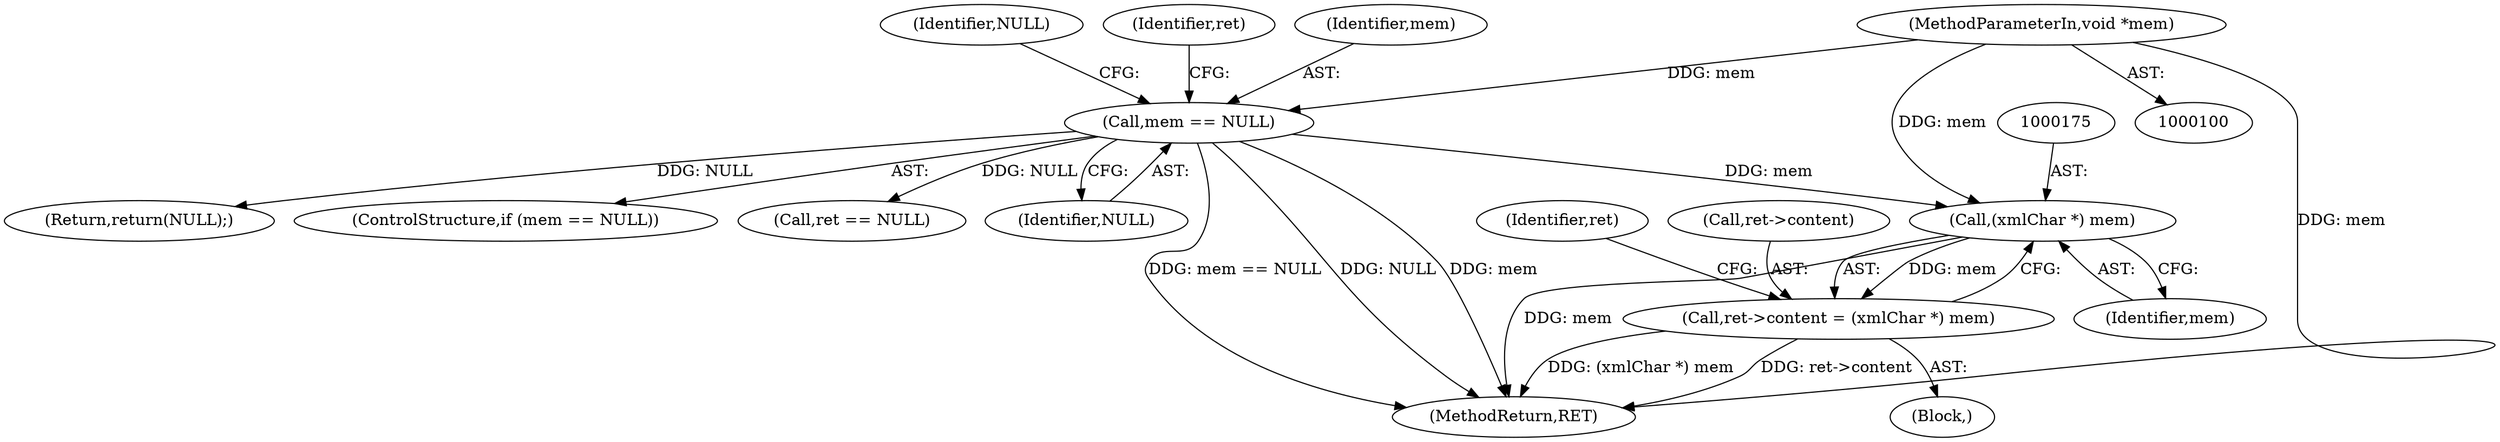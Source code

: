 digraph "0_Chrome_ce1446c00f0fd8f5a3b00727421be2124cb7370f_4@pointer" {
"1000174" [label="(Call,(xmlChar *) mem)"];
"1000106" [label="(Call,mem == NULL)"];
"1000101" [label="(MethodParameterIn,void *mem)"];
"1000170" [label="(Call,ret->content = (xmlChar *) mem)"];
"1000189" [label="(MethodReturn,RET)"];
"1000109" [label="(Return,return(NULL);)"];
"1000106" [label="(Call,mem == NULL)"];
"1000174" [label="(Call,(xmlChar *) mem)"];
"1000170" [label="(Call,ret->content = (xmlChar *) mem)"];
"1000176" [label="(Identifier,mem)"];
"1000105" [label="(ControlStructure,if (mem == NULL))"];
"1000110" [label="(Identifier,NULL)"];
"1000112" [label="(Identifier,ret)"];
"1000119" [label="(Call,ret == NULL)"];
"1000171" [label="(Call,ret->content)"];
"1000179" [label="(Identifier,ret)"];
"1000101" [label="(MethodParameterIn,void *mem)"];
"1000103" [label="(Block,)"];
"1000108" [label="(Identifier,NULL)"];
"1000107" [label="(Identifier,mem)"];
"1000174" -> "1000170"  [label="AST: "];
"1000174" -> "1000176"  [label="CFG: "];
"1000175" -> "1000174"  [label="AST: "];
"1000176" -> "1000174"  [label="AST: "];
"1000170" -> "1000174"  [label="CFG: "];
"1000174" -> "1000189"  [label="DDG: mem"];
"1000174" -> "1000170"  [label="DDG: mem"];
"1000106" -> "1000174"  [label="DDG: mem"];
"1000101" -> "1000174"  [label="DDG: mem"];
"1000106" -> "1000105"  [label="AST: "];
"1000106" -> "1000108"  [label="CFG: "];
"1000107" -> "1000106"  [label="AST: "];
"1000108" -> "1000106"  [label="AST: "];
"1000110" -> "1000106"  [label="CFG: "];
"1000112" -> "1000106"  [label="CFG: "];
"1000106" -> "1000189"  [label="DDG: NULL"];
"1000106" -> "1000189"  [label="DDG: mem"];
"1000106" -> "1000189"  [label="DDG: mem == NULL"];
"1000101" -> "1000106"  [label="DDG: mem"];
"1000106" -> "1000109"  [label="DDG: NULL"];
"1000106" -> "1000119"  [label="DDG: NULL"];
"1000101" -> "1000100"  [label="AST: "];
"1000101" -> "1000189"  [label="DDG: mem"];
"1000170" -> "1000103"  [label="AST: "];
"1000171" -> "1000170"  [label="AST: "];
"1000179" -> "1000170"  [label="CFG: "];
"1000170" -> "1000189"  [label="DDG: ret->content"];
"1000170" -> "1000189"  [label="DDG: (xmlChar *) mem"];
}
